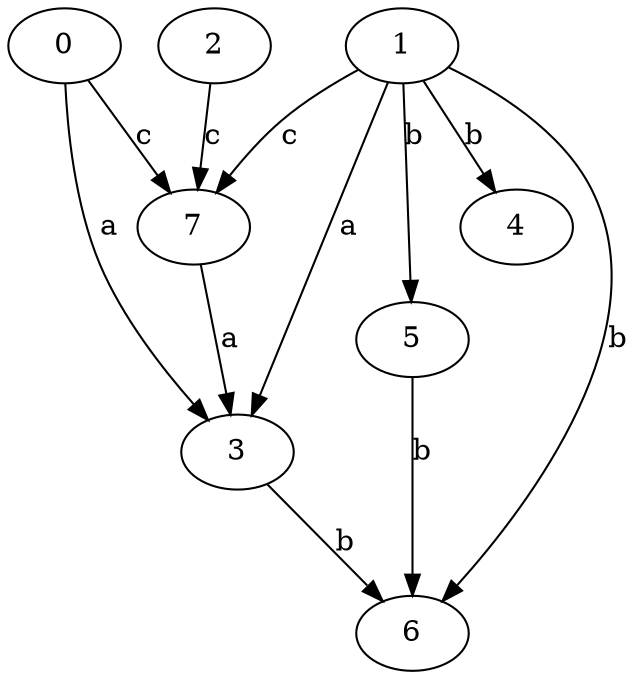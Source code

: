 strict digraph  {
2;
3;
4;
0;
1;
5;
6;
7;
2 -> 7  [label=c];
3 -> 6  [label=b];
0 -> 3  [label=a];
0 -> 7  [label=c];
1 -> 3  [label=a];
1 -> 4  [label=b];
1 -> 5  [label=b];
1 -> 6  [label=b];
1 -> 7  [label=c];
5 -> 6  [label=b];
7 -> 3  [label=a];
}
